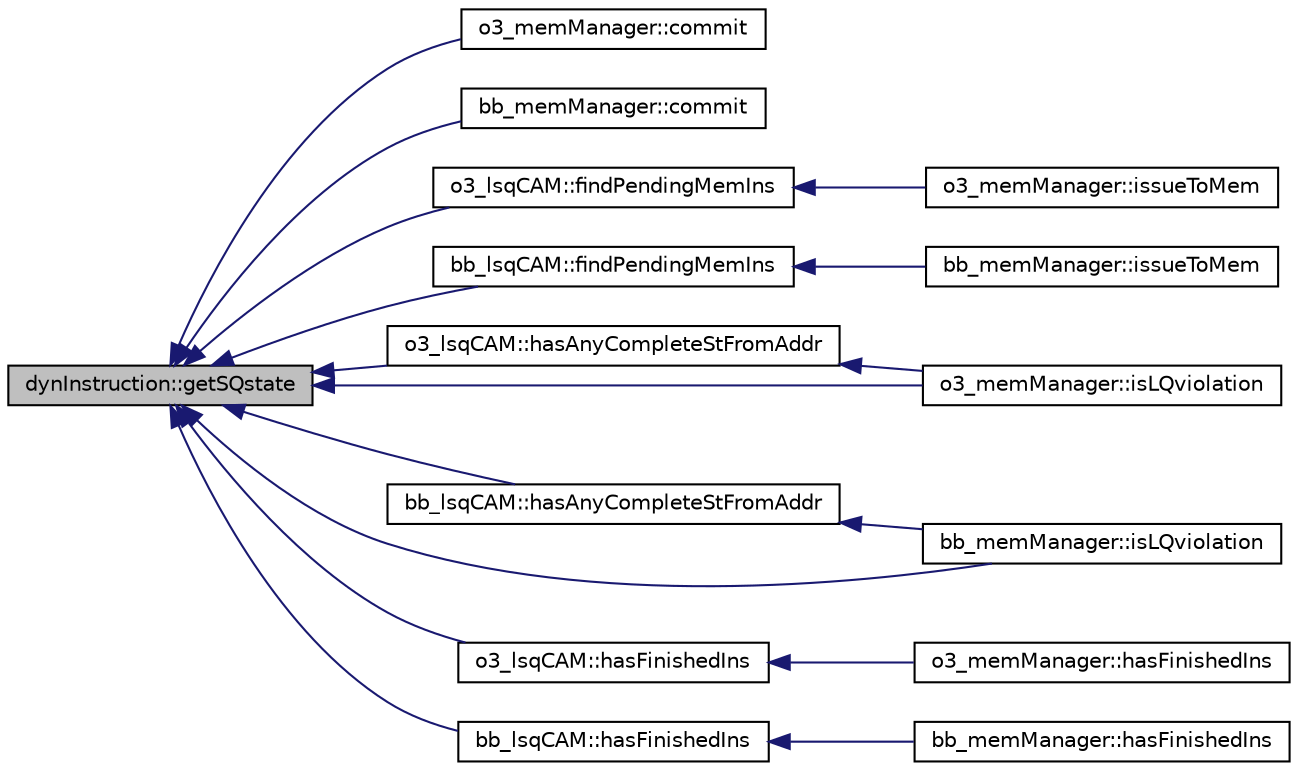 digraph G
{
  edge [fontname="Helvetica",fontsize="10",labelfontname="Helvetica",labelfontsize="10"];
  node [fontname="Helvetica",fontsize="10",shape=record];
  rankdir=LR;
  Node1 [label="dynInstruction::getSQstate",height=0.2,width=0.4,color="black", fillcolor="grey75", style="filled" fontcolor="black"];
  Node1 -> Node2 [dir=back,color="midnightblue",fontsize="10",style="solid"];
  Node2 [label="o3_memManager::commit",height=0.2,width=0.4,color="black", fillcolor="white", style="filled",URL="$classo3__memManager.html#ae95cfddde7894d5cd3a865c857faba54"];
  Node1 -> Node3 [dir=back,color="midnightblue",fontsize="10",style="solid"];
  Node3 [label="bb_memManager::commit",height=0.2,width=0.4,color="black", fillcolor="white", style="filled",URL="$classbb__memManager.html#ab958617a391b9a77dfce6acc3a42f9c9"];
  Node1 -> Node4 [dir=back,color="midnightblue",fontsize="10",style="solid"];
  Node4 [label="o3_lsqCAM::findPendingMemIns",height=0.2,width=0.4,color="black", fillcolor="white", style="filled",URL="$classo3__lsqCAM.html#a7db68789c8d9af13bbc9ec485b4972bc"];
  Node4 -> Node5 [dir=back,color="midnightblue",fontsize="10",style="solid"];
  Node5 [label="o3_memManager::issueToMem",height=0.2,width=0.4,color="black", fillcolor="white", style="filled",URL="$classo3__memManager.html#a124d7a6a84cf5cbc75a171a773784fbb"];
  Node1 -> Node6 [dir=back,color="midnightblue",fontsize="10",style="solid"];
  Node6 [label="bb_lsqCAM::findPendingMemIns",height=0.2,width=0.4,color="black", fillcolor="white", style="filled",URL="$classbb__lsqCAM.html#ae058ab6cb6ccf10ff4b0619e0c289eff"];
  Node6 -> Node7 [dir=back,color="midnightblue",fontsize="10",style="solid"];
  Node7 [label="bb_memManager::issueToMem",height=0.2,width=0.4,color="black", fillcolor="white", style="filled",URL="$classbb__memManager.html#a935b7f91aa6edfa7f215a7f59415b0f7"];
  Node1 -> Node8 [dir=back,color="midnightblue",fontsize="10",style="solid"];
  Node8 [label="o3_lsqCAM::hasAnyCompleteStFromAddr",height=0.2,width=0.4,color="black", fillcolor="white", style="filled",URL="$classo3__lsqCAM.html#ad0ef7ab14e36284321707f52bfe32d9f"];
  Node8 -> Node9 [dir=back,color="midnightblue",fontsize="10",style="solid"];
  Node9 [label="o3_memManager::isLQviolation",height=0.2,width=0.4,color="black", fillcolor="white", style="filled",URL="$classo3__memManager.html#afdb19a44895888ec99fb6495dccc1dcc"];
  Node1 -> Node10 [dir=back,color="midnightblue",fontsize="10",style="solid"];
  Node10 [label="bb_lsqCAM::hasAnyCompleteStFromAddr",height=0.2,width=0.4,color="black", fillcolor="white", style="filled",URL="$classbb__lsqCAM.html#ad0e7c32142224064340231dd6e269388"];
  Node10 -> Node11 [dir=back,color="midnightblue",fontsize="10",style="solid"];
  Node11 [label="bb_memManager::isLQviolation",height=0.2,width=0.4,color="black", fillcolor="white", style="filled",URL="$classbb__memManager.html#a2090ef5dc032777a51fb93d0b578256e"];
  Node1 -> Node12 [dir=back,color="midnightblue",fontsize="10",style="solid"];
  Node12 [label="o3_lsqCAM::hasFinishedIns",height=0.2,width=0.4,color="black", fillcolor="white", style="filled",URL="$classo3__lsqCAM.html#a08fc977c038420904ea7186c55515ae8"];
  Node12 -> Node13 [dir=back,color="midnightblue",fontsize="10",style="solid"];
  Node13 [label="o3_memManager::hasFinishedIns",height=0.2,width=0.4,color="black", fillcolor="white", style="filled",URL="$classo3__memManager.html#a8be15f63b5d876cb3ab99b7eec4c643c"];
  Node1 -> Node14 [dir=back,color="midnightblue",fontsize="10",style="solid"];
  Node14 [label="bb_lsqCAM::hasFinishedIns",height=0.2,width=0.4,color="black", fillcolor="white", style="filled",URL="$classbb__lsqCAM.html#aa67acf49c2d12cd5a490f86b79014116"];
  Node14 -> Node15 [dir=back,color="midnightblue",fontsize="10",style="solid"];
  Node15 [label="bb_memManager::hasFinishedIns",height=0.2,width=0.4,color="black", fillcolor="white", style="filled",URL="$classbb__memManager.html#a482c91d8b60a1f5ce2c26f2f0f7a0f54"];
  Node1 -> Node9 [dir=back,color="midnightblue",fontsize="10",style="solid"];
  Node1 -> Node11 [dir=back,color="midnightblue",fontsize="10",style="solid"];
}
